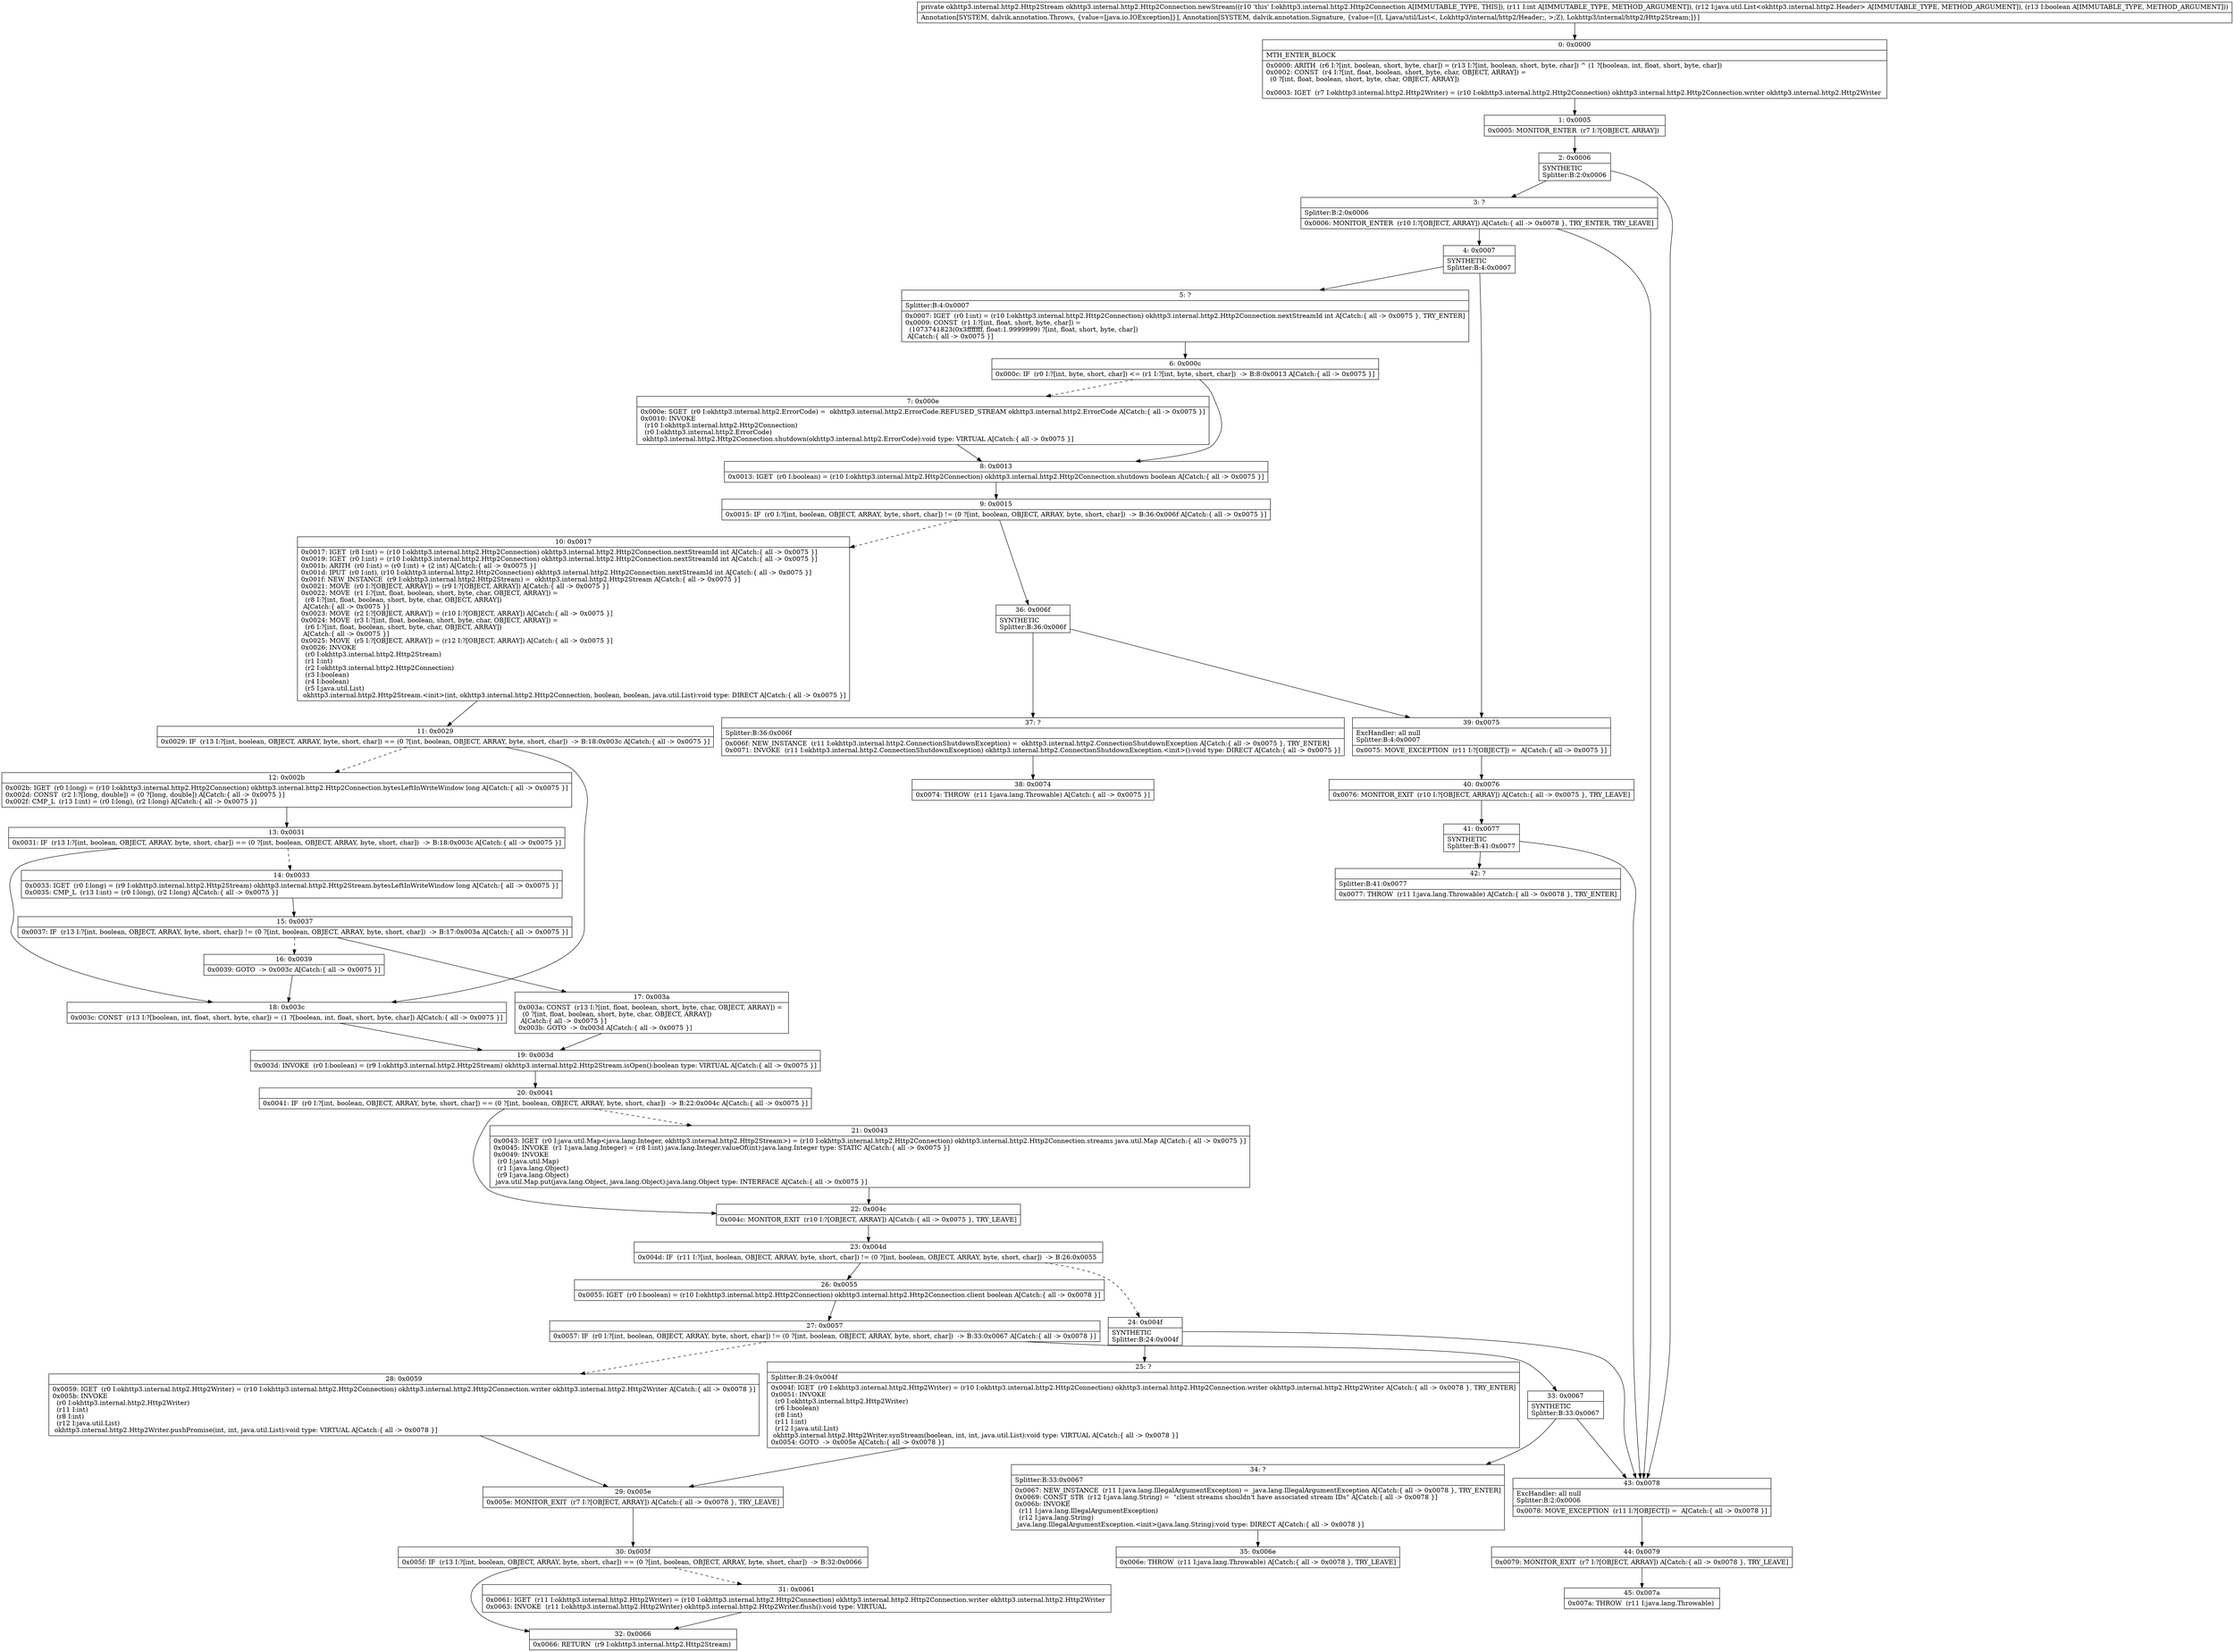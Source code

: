 digraph "CFG forokhttp3.internal.http2.Http2Connection.newStream(ILjava\/util\/List;Z)Lokhttp3\/internal\/http2\/Http2Stream;" {
Node_0 [shape=record,label="{0\:\ 0x0000|MTH_ENTER_BLOCK\l|0x0000: ARITH  (r6 I:?[int, boolean, short, byte, char]) = (r13 I:?[int, boolean, short, byte, char]) ^ (1 ?[boolean, int, float, short, byte, char]) \l0x0002: CONST  (r4 I:?[int, float, boolean, short, byte, char, OBJECT, ARRAY]) = \l  (0 ?[int, float, boolean, short, byte, char, OBJECT, ARRAY])\l \l0x0003: IGET  (r7 I:okhttp3.internal.http2.Http2Writer) = (r10 I:okhttp3.internal.http2.Http2Connection) okhttp3.internal.http2.Http2Connection.writer okhttp3.internal.http2.Http2Writer \l}"];
Node_1 [shape=record,label="{1\:\ 0x0005|0x0005: MONITOR_ENTER  (r7 I:?[OBJECT, ARRAY]) \l}"];
Node_2 [shape=record,label="{2\:\ 0x0006|SYNTHETIC\lSplitter:B:2:0x0006\l}"];
Node_3 [shape=record,label="{3\:\ ?|Splitter:B:2:0x0006\l|0x0006: MONITOR_ENTER  (r10 I:?[OBJECT, ARRAY]) A[Catch:\{ all \-\> 0x0078 \}, TRY_ENTER, TRY_LEAVE]\l}"];
Node_4 [shape=record,label="{4\:\ 0x0007|SYNTHETIC\lSplitter:B:4:0x0007\l}"];
Node_5 [shape=record,label="{5\:\ ?|Splitter:B:4:0x0007\l|0x0007: IGET  (r0 I:int) = (r10 I:okhttp3.internal.http2.Http2Connection) okhttp3.internal.http2.Http2Connection.nextStreamId int A[Catch:\{ all \-\> 0x0075 \}, TRY_ENTER]\l0x0009: CONST  (r1 I:?[int, float, short, byte, char]) = \l  (1073741823(0x3fffffff, float:1.9999999) ?[int, float, short, byte, char])\l A[Catch:\{ all \-\> 0x0075 \}]\l}"];
Node_6 [shape=record,label="{6\:\ 0x000c|0x000c: IF  (r0 I:?[int, byte, short, char]) \<= (r1 I:?[int, byte, short, char])  \-\> B:8:0x0013 A[Catch:\{ all \-\> 0x0075 \}]\l}"];
Node_7 [shape=record,label="{7\:\ 0x000e|0x000e: SGET  (r0 I:okhttp3.internal.http2.ErrorCode) =  okhttp3.internal.http2.ErrorCode.REFUSED_STREAM okhttp3.internal.http2.ErrorCode A[Catch:\{ all \-\> 0x0075 \}]\l0x0010: INVOKE  \l  (r10 I:okhttp3.internal.http2.Http2Connection)\l  (r0 I:okhttp3.internal.http2.ErrorCode)\l okhttp3.internal.http2.Http2Connection.shutdown(okhttp3.internal.http2.ErrorCode):void type: VIRTUAL A[Catch:\{ all \-\> 0x0075 \}]\l}"];
Node_8 [shape=record,label="{8\:\ 0x0013|0x0013: IGET  (r0 I:boolean) = (r10 I:okhttp3.internal.http2.Http2Connection) okhttp3.internal.http2.Http2Connection.shutdown boolean A[Catch:\{ all \-\> 0x0075 \}]\l}"];
Node_9 [shape=record,label="{9\:\ 0x0015|0x0015: IF  (r0 I:?[int, boolean, OBJECT, ARRAY, byte, short, char]) != (0 ?[int, boolean, OBJECT, ARRAY, byte, short, char])  \-\> B:36:0x006f A[Catch:\{ all \-\> 0x0075 \}]\l}"];
Node_10 [shape=record,label="{10\:\ 0x0017|0x0017: IGET  (r8 I:int) = (r10 I:okhttp3.internal.http2.Http2Connection) okhttp3.internal.http2.Http2Connection.nextStreamId int A[Catch:\{ all \-\> 0x0075 \}]\l0x0019: IGET  (r0 I:int) = (r10 I:okhttp3.internal.http2.Http2Connection) okhttp3.internal.http2.Http2Connection.nextStreamId int A[Catch:\{ all \-\> 0x0075 \}]\l0x001b: ARITH  (r0 I:int) = (r0 I:int) + (2 int) A[Catch:\{ all \-\> 0x0075 \}]\l0x001d: IPUT  (r0 I:int), (r10 I:okhttp3.internal.http2.Http2Connection) okhttp3.internal.http2.Http2Connection.nextStreamId int A[Catch:\{ all \-\> 0x0075 \}]\l0x001f: NEW_INSTANCE  (r9 I:okhttp3.internal.http2.Http2Stream) =  okhttp3.internal.http2.Http2Stream A[Catch:\{ all \-\> 0x0075 \}]\l0x0021: MOVE  (r0 I:?[OBJECT, ARRAY]) = (r9 I:?[OBJECT, ARRAY]) A[Catch:\{ all \-\> 0x0075 \}]\l0x0022: MOVE  (r1 I:?[int, float, boolean, short, byte, char, OBJECT, ARRAY]) = \l  (r8 I:?[int, float, boolean, short, byte, char, OBJECT, ARRAY])\l A[Catch:\{ all \-\> 0x0075 \}]\l0x0023: MOVE  (r2 I:?[OBJECT, ARRAY]) = (r10 I:?[OBJECT, ARRAY]) A[Catch:\{ all \-\> 0x0075 \}]\l0x0024: MOVE  (r3 I:?[int, float, boolean, short, byte, char, OBJECT, ARRAY]) = \l  (r6 I:?[int, float, boolean, short, byte, char, OBJECT, ARRAY])\l A[Catch:\{ all \-\> 0x0075 \}]\l0x0025: MOVE  (r5 I:?[OBJECT, ARRAY]) = (r12 I:?[OBJECT, ARRAY]) A[Catch:\{ all \-\> 0x0075 \}]\l0x0026: INVOKE  \l  (r0 I:okhttp3.internal.http2.Http2Stream)\l  (r1 I:int)\l  (r2 I:okhttp3.internal.http2.Http2Connection)\l  (r3 I:boolean)\l  (r4 I:boolean)\l  (r5 I:java.util.List)\l okhttp3.internal.http2.Http2Stream.\<init\>(int, okhttp3.internal.http2.Http2Connection, boolean, boolean, java.util.List):void type: DIRECT A[Catch:\{ all \-\> 0x0075 \}]\l}"];
Node_11 [shape=record,label="{11\:\ 0x0029|0x0029: IF  (r13 I:?[int, boolean, OBJECT, ARRAY, byte, short, char]) == (0 ?[int, boolean, OBJECT, ARRAY, byte, short, char])  \-\> B:18:0x003c A[Catch:\{ all \-\> 0x0075 \}]\l}"];
Node_12 [shape=record,label="{12\:\ 0x002b|0x002b: IGET  (r0 I:long) = (r10 I:okhttp3.internal.http2.Http2Connection) okhttp3.internal.http2.Http2Connection.bytesLeftInWriteWindow long A[Catch:\{ all \-\> 0x0075 \}]\l0x002d: CONST  (r2 I:?[long, double]) = (0 ?[long, double]) A[Catch:\{ all \-\> 0x0075 \}]\l0x002f: CMP_L  (r13 I:int) = (r0 I:long), (r2 I:long) A[Catch:\{ all \-\> 0x0075 \}]\l}"];
Node_13 [shape=record,label="{13\:\ 0x0031|0x0031: IF  (r13 I:?[int, boolean, OBJECT, ARRAY, byte, short, char]) == (0 ?[int, boolean, OBJECT, ARRAY, byte, short, char])  \-\> B:18:0x003c A[Catch:\{ all \-\> 0x0075 \}]\l}"];
Node_14 [shape=record,label="{14\:\ 0x0033|0x0033: IGET  (r0 I:long) = (r9 I:okhttp3.internal.http2.Http2Stream) okhttp3.internal.http2.Http2Stream.bytesLeftInWriteWindow long A[Catch:\{ all \-\> 0x0075 \}]\l0x0035: CMP_L  (r13 I:int) = (r0 I:long), (r2 I:long) A[Catch:\{ all \-\> 0x0075 \}]\l}"];
Node_15 [shape=record,label="{15\:\ 0x0037|0x0037: IF  (r13 I:?[int, boolean, OBJECT, ARRAY, byte, short, char]) != (0 ?[int, boolean, OBJECT, ARRAY, byte, short, char])  \-\> B:17:0x003a A[Catch:\{ all \-\> 0x0075 \}]\l}"];
Node_16 [shape=record,label="{16\:\ 0x0039|0x0039: GOTO  \-\> 0x003c A[Catch:\{ all \-\> 0x0075 \}]\l}"];
Node_17 [shape=record,label="{17\:\ 0x003a|0x003a: CONST  (r13 I:?[int, float, boolean, short, byte, char, OBJECT, ARRAY]) = \l  (0 ?[int, float, boolean, short, byte, char, OBJECT, ARRAY])\l A[Catch:\{ all \-\> 0x0075 \}]\l0x003b: GOTO  \-\> 0x003d A[Catch:\{ all \-\> 0x0075 \}]\l}"];
Node_18 [shape=record,label="{18\:\ 0x003c|0x003c: CONST  (r13 I:?[boolean, int, float, short, byte, char]) = (1 ?[boolean, int, float, short, byte, char]) A[Catch:\{ all \-\> 0x0075 \}]\l}"];
Node_19 [shape=record,label="{19\:\ 0x003d|0x003d: INVOKE  (r0 I:boolean) = (r9 I:okhttp3.internal.http2.Http2Stream) okhttp3.internal.http2.Http2Stream.isOpen():boolean type: VIRTUAL A[Catch:\{ all \-\> 0x0075 \}]\l}"];
Node_20 [shape=record,label="{20\:\ 0x0041|0x0041: IF  (r0 I:?[int, boolean, OBJECT, ARRAY, byte, short, char]) == (0 ?[int, boolean, OBJECT, ARRAY, byte, short, char])  \-\> B:22:0x004c A[Catch:\{ all \-\> 0x0075 \}]\l}"];
Node_21 [shape=record,label="{21\:\ 0x0043|0x0043: IGET  (r0 I:java.util.Map\<java.lang.Integer, okhttp3.internal.http2.Http2Stream\>) = (r10 I:okhttp3.internal.http2.Http2Connection) okhttp3.internal.http2.Http2Connection.streams java.util.Map A[Catch:\{ all \-\> 0x0075 \}]\l0x0045: INVOKE  (r1 I:java.lang.Integer) = (r8 I:int) java.lang.Integer.valueOf(int):java.lang.Integer type: STATIC A[Catch:\{ all \-\> 0x0075 \}]\l0x0049: INVOKE  \l  (r0 I:java.util.Map)\l  (r1 I:java.lang.Object)\l  (r9 I:java.lang.Object)\l java.util.Map.put(java.lang.Object, java.lang.Object):java.lang.Object type: INTERFACE A[Catch:\{ all \-\> 0x0075 \}]\l}"];
Node_22 [shape=record,label="{22\:\ 0x004c|0x004c: MONITOR_EXIT  (r10 I:?[OBJECT, ARRAY]) A[Catch:\{ all \-\> 0x0075 \}, TRY_LEAVE]\l}"];
Node_23 [shape=record,label="{23\:\ 0x004d|0x004d: IF  (r11 I:?[int, boolean, OBJECT, ARRAY, byte, short, char]) != (0 ?[int, boolean, OBJECT, ARRAY, byte, short, char])  \-\> B:26:0x0055 \l}"];
Node_24 [shape=record,label="{24\:\ 0x004f|SYNTHETIC\lSplitter:B:24:0x004f\l}"];
Node_25 [shape=record,label="{25\:\ ?|Splitter:B:24:0x004f\l|0x004f: IGET  (r0 I:okhttp3.internal.http2.Http2Writer) = (r10 I:okhttp3.internal.http2.Http2Connection) okhttp3.internal.http2.Http2Connection.writer okhttp3.internal.http2.Http2Writer A[Catch:\{ all \-\> 0x0078 \}, TRY_ENTER]\l0x0051: INVOKE  \l  (r0 I:okhttp3.internal.http2.Http2Writer)\l  (r6 I:boolean)\l  (r8 I:int)\l  (r11 I:int)\l  (r12 I:java.util.List)\l okhttp3.internal.http2.Http2Writer.synStream(boolean, int, int, java.util.List):void type: VIRTUAL A[Catch:\{ all \-\> 0x0078 \}]\l0x0054: GOTO  \-\> 0x005e A[Catch:\{ all \-\> 0x0078 \}]\l}"];
Node_26 [shape=record,label="{26\:\ 0x0055|0x0055: IGET  (r0 I:boolean) = (r10 I:okhttp3.internal.http2.Http2Connection) okhttp3.internal.http2.Http2Connection.client boolean A[Catch:\{ all \-\> 0x0078 \}]\l}"];
Node_27 [shape=record,label="{27\:\ 0x0057|0x0057: IF  (r0 I:?[int, boolean, OBJECT, ARRAY, byte, short, char]) != (0 ?[int, boolean, OBJECT, ARRAY, byte, short, char])  \-\> B:33:0x0067 A[Catch:\{ all \-\> 0x0078 \}]\l}"];
Node_28 [shape=record,label="{28\:\ 0x0059|0x0059: IGET  (r0 I:okhttp3.internal.http2.Http2Writer) = (r10 I:okhttp3.internal.http2.Http2Connection) okhttp3.internal.http2.Http2Connection.writer okhttp3.internal.http2.Http2Writer A[Catch:\{ all \-\> 0x0078 \}]\l0x005b: INVOKE  \l  (r0 I:okhttp3.internal.http2.Http2Writer)\l  (r11 I:int)\l  (r8 I:int)\l  (r12 I:java.util.List)\l okhttp3.internal.http2.Http2Writer.pushPromise(int, int, java.util.List):void type: VIRTUAL A[Catch:\{ all \-\> 0x0078 \}]\l}"];
Node_29 [shape=record,label="{29\:\ 0x005e|0x005e: MONITOR_EXIT  (r7 I:?[OBJECT, ARRAY]) A[Catch:\{ all \-\> 0x0078 \}, TRY_LEAVE]\l}"];
Node_30 [shape=record,label="{30\:\ 0x005f|0x005f: IF  (r13 I:?[int, boolean, OBJECT, ARRAY, byte, short, char]) == (0 ?[int, boolean, OBJECT, ARRAY, byte, short, char])  \-\> B:32:0x0066 \l}"];
Node_31 [shape=record,label="{31\:\ 0x0061|0x0061: IGET  (r11 I:okhttp3.internal.http2.Http2Writer) = (r10 I:okhttp3.internal.http2.Http2Connection) okhttp3.internal.http2.Http2Connection.writer okhttp3.internal.http2.Http2Writer \l0x0063: INVOKE  (r11 I:okhttp3.internal.http2.Http2Writer) okhttp3.internal.http2.Http2Writer.flush():void type: VIRTUAL \l}"];
Node_32 [shape=record,label="{32\:\ 0x0066|0x0066: RETURN  (r9 I:okhttp3.internal.http2.Http2Stream) \l}"];
Node_33 [shape=record,label="{33\:\ 0x0067|SYNTHETIC\lSplitter:B:33:0x0067\l}"];
Node_34 [shape=record,label="{34\:\ ?|Splitter:B:33:0x0067\l|0x0067: NEW_INSTANCE  (r11 I:java.lang.IllegalArgumentException) =  java.lang.IllegalArgumentException A[Catch:\{ all \-\> 0x0078 \}, TRY_ENTER]\l0x0069: CONST_STR  (r12 I:java.lang.String) =  \"client streams shouldn't have associated stream IDs\" A[Catch:\{ all \-\> 0x0078 \}]\l0x006b: INVOKE  \l  (r11 I:java.lang.IllegalArgumentException)\l  (r12 I:java.lang.String)\l java.lang.IllegalArgumentException.\<init\>(java.lang.String):void type: DIRECT A[Catch:\{ all \-\> 0x0078 \}]\l}"];
Node_35 [shape=record,label="{35\:\ 0x006e|0x006e: THROW  (r11 I:java.lang.Throwable) A[Catch:\{ all \-\> 0x0078 \}, TRY_LEAVE]\l}"];
Node_36 [shape=record,label="{36\:\ 0x006f|SYNTHETIC\lSplitter:B:36:0x006f\l}"];
Node_37 [shape=record,label="{37\:\ ?|Splitter:B:36:0x006f\l|0x006f: NEW_INSTANCE  (r11 I:okhttp3.internal.http2.ConnectionShutdownException) =  okhttp3.internal.http2.ConnectionShutdownException A[Catch:\{ all \-\> 0x0075 \}, TRY_ENTER]\l0x0071: INVOKE  (r11 I:okhttp3.internal.http2.ConnectionShutdownException) okhttp3.internal.http2.ConnectionShutdownException.\<init\>():void type: DIRECT A[Catch:\{ all \-\> 0x0075 \}]\l}"];
Node_38 [shape=record,label="{38\:\ 0x0074|0x0074: THROW  (r11 I:java.lang.Throwable) A[Catch:\{ all \-\> 0x0075 \}]\l}"];
Node_39 [shape=record,label="{39\:\ 0x0075|ExcHandler: all null\lSplitter:B:4:0x0007\l|0x0075: MOVE_EXCEPTION  (r11 I:?[OBJECT]) =  A[Catch:\{ all \-\> 0x0075 \}]\l}"];
Node_40 [shape=record,label="{40\:\ 0x0076|0x0076: MONITOR_EXIT  (r10 I:?[OBJECT, ARRAY]) A[Catch:\{ all \-\> 0x0075 \}, TRY_LEAVE]\l}"];
Node_41 [shape=record,label="{41\:\ 0x0077|SYNTHETIC\lSplitter:B:41:0x0077\l}"];
Node_42 [shape=record,label="{42\:\ ?|Splitter:B:41:0x0077\l|0x0077: THROW  (r11 I:java.lang.Throwable) A[Catch:\{ all \-\> 0x0078 \}, TRY_ENTER]\l}"];
Node_43 [shape=record,label="{43\:\ 0x0078|ExcHandler: all null\lSplitter:B:2:0x0006\l|0x0078: MOVE_EXCEPTION  (r11 I:?[OBJECT]) =  A[Catch:\{ all \-\> 0x0078 \}]\l}"];
Node_44 [shape=record,label="{44\:\ 0x0079|0x0079: MONITOR_EXIT  (r7 I:?[OBJECT, ARRAY]) A[Catch:\{ all \-\> 0x0078 \}, TRY_LEAVE]\l}"];
Node_45 [shape=record,label="{45\:\ 0x007a|0x007a: THROW  (r11 I:java.lang.Throwable) \l}"];
MethodNode[shape=record,label="{private okhttp3.internal.http2.Http2Stream okhttp3.internal.http2.Http2Connection.newStream((r10 'this' I:okhttp3.internal.http2.Http2Connection A[IMMUTABLE_TYPE, THIS]), (r11 I:int A[IMMUTABLE_TYPE, METHOD_ARGUMENT]), (r12 I:java.util.List\<okhttp3.internal.http2.Header\> A[IMMUTABLE_TYPE, METHOD_ARGUMENT]), (r13 I:boolean A[IMMUTABLE_TYPE, METHOD_ARGUMENT]))  | Annotation[SYSTEM, dalvik.annotation.Throws, \{value=[java.io.IOException]\}], Annotation[SYSTEM, dalvik.annotation.Signature, \{value=[(I, Ljava\/util\/List\<, Lokhttp3\/internal\/http2\/Header;, \>;Z), Lokhttp3\/internal\/http2\/Http2Stream;]\}]\l}"];
MethodNode -> Node_0;
Node_0 -> Node_1;
Node_1 -> Node_2;
Node_2 -> Node_3;
Node_2 -> Node_43;
Node_3 -> Node_4;
Node_3 -> Node_43;
Node_4 -> Node_5;
Node_4 -> Node_39;
Node_5 -> Node_6;
Node_6 -> Node_7[style=dashed];
Node_6 -> Node_8;
Node_7 -> Node_8;
Node_8 -> Node_9;
Node_9 -> Node_10[style=dashed];
Node_9 -> Node_36;
Node_10 -> Node_11;
Node_11 -> Node_12[style=dashed];
Node_11 -> Node_18;
Node_12 -> Node_13;
Node_13 -> Node_14[style=dashed];
Node_13 -> Node_18;
Node_14 -> Node_15;
Node_15 -> Node_16[style=dashed];
Node_15 -> Node_17;
Node_16 -> Node_18;
Node_17 -> Node_19;
Node_18 -> Node_19;
Node_19 -> Node_20;
Node_20 -> Node_21[style=dashed];
Node_20 -> Node_22;
Node_21 -> Node_22;
Node_22 -> Node_23;
Node_23 -> Node_24[style=dashed];
Node_23 -> Node_26;
Node_24 -> Node_25;
Node_24 -> Node_43;
Node_25 -> Node_29;
Node_26 -> Node_27;
Node_27 -> Node_28[style=dashed];
Node_27 -> Node_33;
Node_28 -> Node_29;
Node_29 -> Node_30;
Node_30 -> Node_31[style=dashed];
Node_30 -> Node_32;
Node_31 -> Node_32;
Node_33 -> Node_34;
Node_33 -> Node_43;
Node_34 -> Node_35;
Node_36 -> Node_37;
Node_36 -> Node_39;
Node_37 -> Node_38;
Node_39 -> Node_40;
Node_40 -> Node_41;
Node_41 -> Node_42;
Node_41 -> Node_43;
Node_43 -> Node_44;
Node_44 -> Node_45;
}

